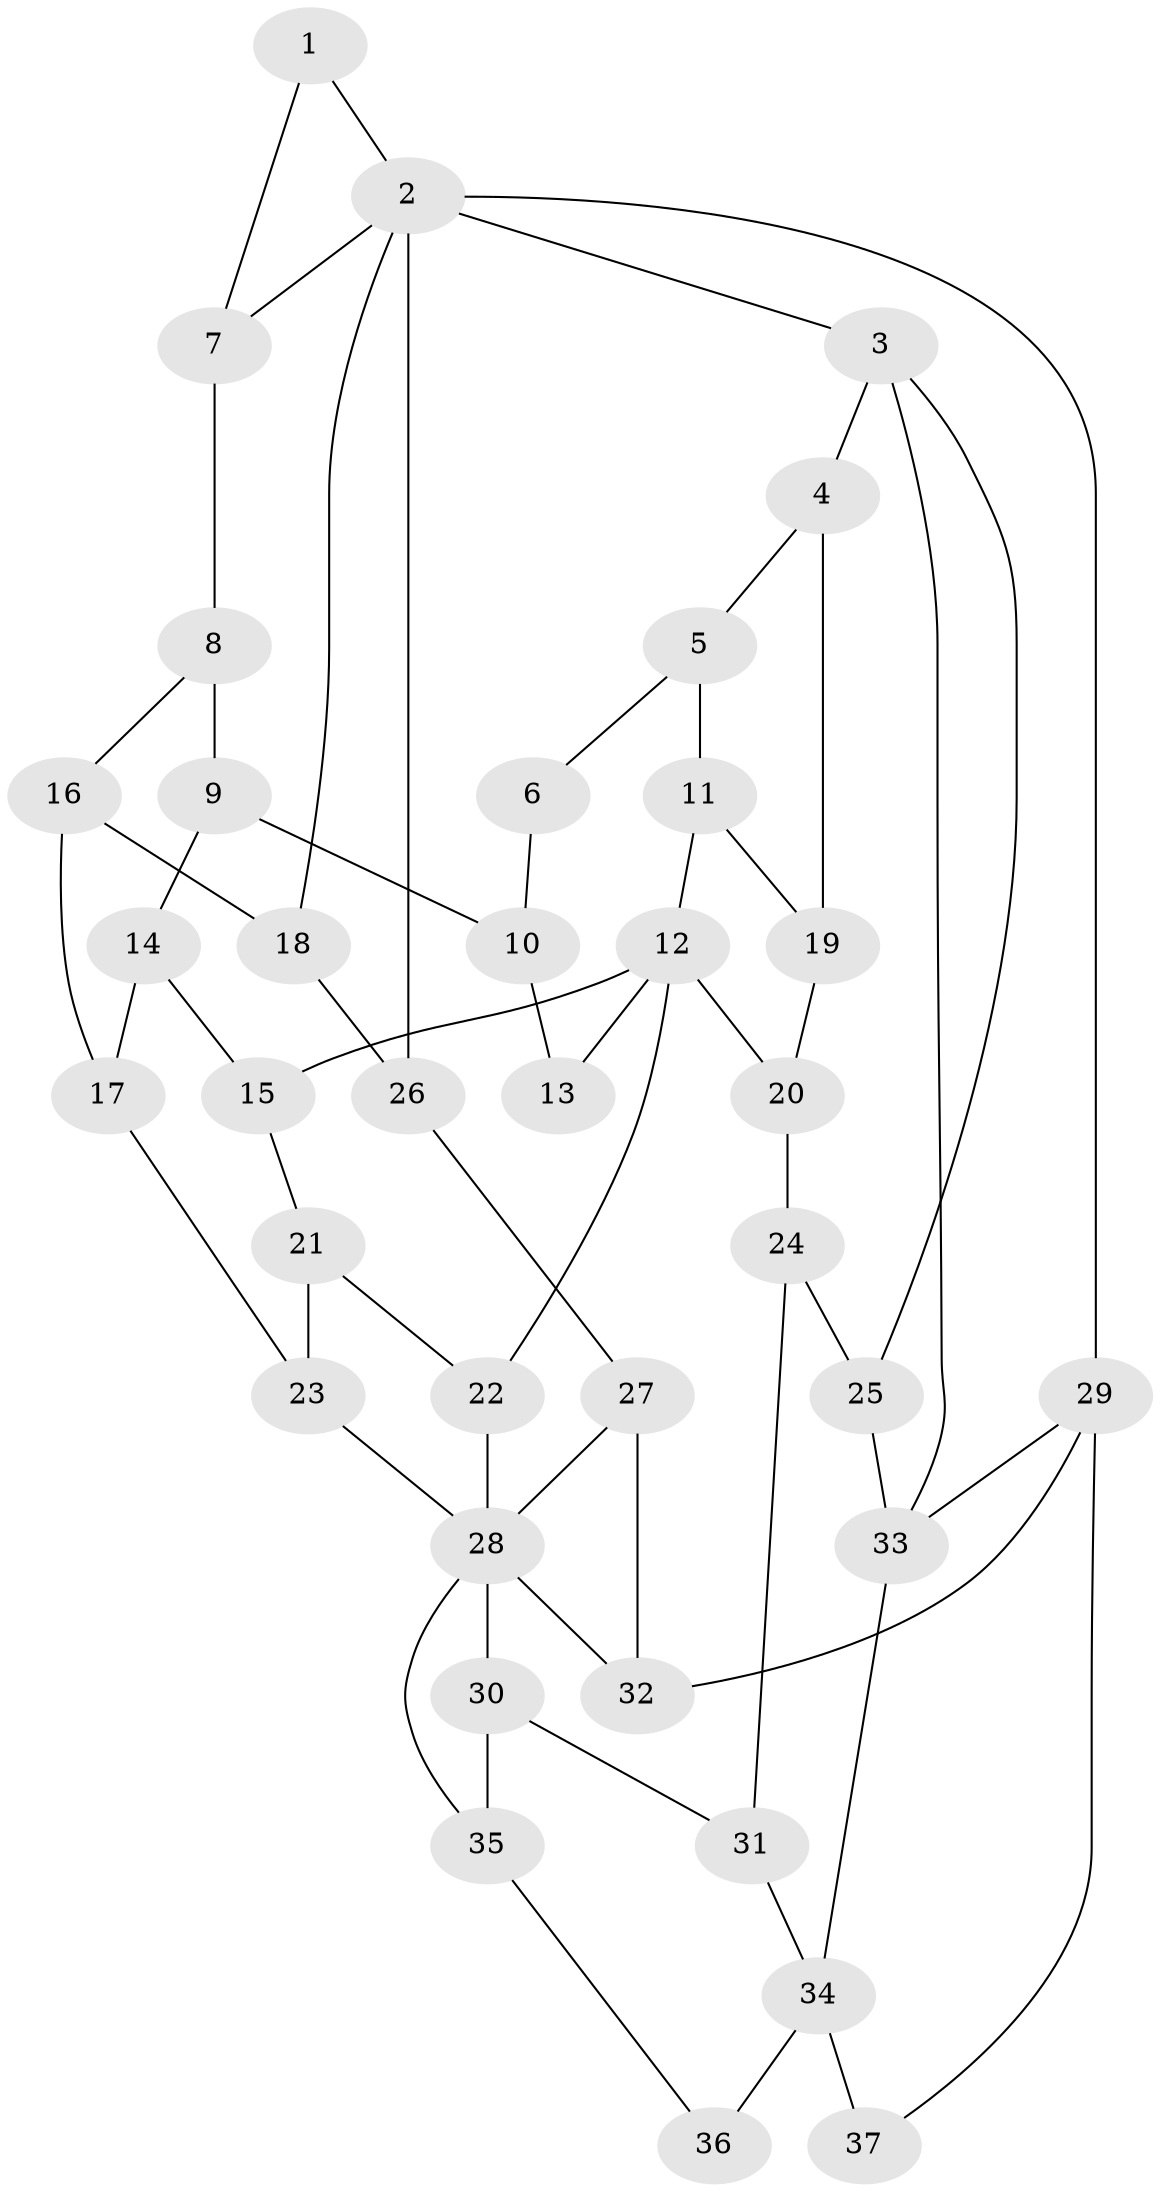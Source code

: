 // original degree distribution, {3: 0.0392156862745098, 5: 0.5490196078431373, 4: 0.23529411764705882, 6: 0.17647058823529413}
// Generated by graph-tools (version 1.1) at 2025/54/03/04/25 22:54:31]
// undirected, 37 vertices, 59 edges
graph export_dot {
  node [color=gray90,style=filled];
  1;
  2;
  3;
  4;
  5;
  6;
  7;
  8;
  9;
  10;
  11;
  12;
  13;
  14;
  15;
  16;
  17;
  18;
  19;
  20;
  21;
  22;
  23;
  24;
  25;
  26;
  27;
  28;
  29;
  30;
  31;
  32;
  33;
  34;
  35;
  36;
  37;
  1 -- 2 [weight=1.0];
  1 -- 7 [weight=1.0];
  2 -- 3 [weight=1.0];
  2 -- 7 [weight=1.0];
  2 -- 18 [weight=1.0];
  2 -- 26 [weight=1.0];
  2 -- 29 [weight=2.0];
  3 -- 4 [weight=1.0];
  3 -- 25 [weight=1.0];
  3 -- 33 [weight=1.0];
  4 -- 5 [weight=1.0];
  4 -- 19 [weight=1.0];
  5 -- 6 [weight=1.0];
  5 -- 11 [weight=1.0];
  6 -- 10 [weight=1.0];
  7 -- 8 [weight=1.0];
  8 -- 9 [weight=1.0];
  8 -- 16 [weight=1.0];
  9 -- 10 [weight=1.0];
  9 -- 14 [weight=1.0];
  10 -- 13 [weight=1.0];
  11 -- 12 [weight=1.0];
  11 -- 19 [weight=1.0];
  12 -- 13 [weight=2.0];
  12 -- 15 [weight=1.0];
  12 -- 20 [weight=1.0];
  12 -- 22 [weight=1.0];
  14 -- 15 [weight=1.0];
  14 -- 17 [weight=1.0];
  15 -- 21 [weight=1.0];
  16 -- 17 [weight=1.0];
  16 -- 18 [weight=1.0];
  17 -- 23 [weight=1.0];
  18 -- 26 [weight=1.0];
  19 -- 20 [weight=1.0];
  20 -- 24 [weight=1.0];
  21 -- 22 [weight=1.0];
  21 -- 23 [weight=1.0];
  22 -- 28 [weight=1.0];
  23 -- 28 [weight=1.0];
  24 -- 25 [weight=1.0];
  24 -- 31 [weight=1.0];
  25 -- 33 [weight=1.0];
  26 -- 27 [weight=1.0];
  27 -- 28 [weight=1.0];
  27 -- 32 [weight=1.0];
  28 -- 30 [weight=1.0];
  28 -- 32 [weight=1.0];
  28 -- 35 [weight=1.0];
  29 -- 32 [weight=1.0];
  29 -- 33 [weight=1.0];
  29 -- 37 [weight=1.0];
  30 -- 31 [weight=1.0];
  30 -- 35 [weight=1.0];
  31 -- 34 [weight=1.0];
  33 -- 34 [weight=1.0];
  34 -- 36 [weight=2.0];
  34 -- 37 [weight=2.0];
  35 -- 36 [weight=1.0];
}
